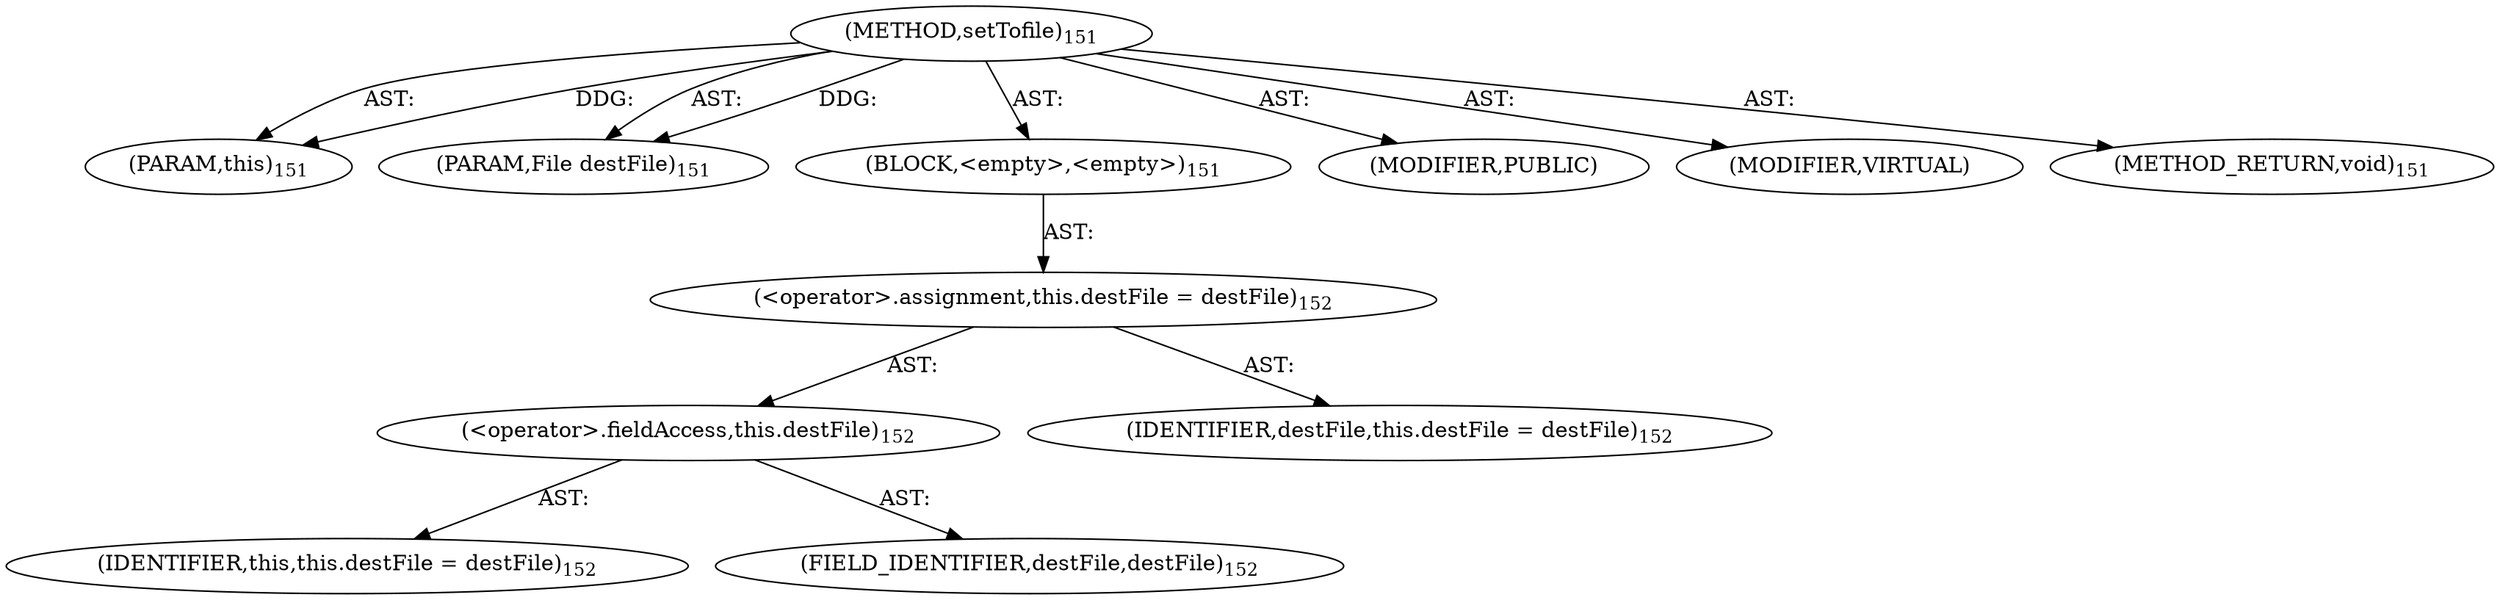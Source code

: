 digraph "setTofile" {  
"111669149699" [label = <(METHOD,setTofile)<SUB>151</SUB>> ]
"115964116993" [label = <(PARAM,this)<SUB>151</SUB>> ]
"115964117014" [label = <(PARAM,File destFile)<SUB>151</SUB>> ]
"25769803779" [label = <(BLOCK,&lt;empty&gt;,&lt;empty&gt;)<SUB>151</SUB>> ]
"30064771137" [label = <(&lt;operator&gt;.assignment,this.destFile = destFile)<SUB>152</SUB>> ]
"30064771138" [label = <(&lt;operator&gt;.fieldAccess,this.destFile)<SUB>152</SUB>> ]
"68719476737" [label = <(IDENTIFIER,this,this.destFile = destFile)<SUB>152</SUB>> ]
"55834574878" [label = <(FIELD_IDENTIFIER,destFile,destFile)<SUB>152</SUB>> ]
"68719476804" [label = <(IDENTIFIER,destFile,this.destFile = destFile)<SUB>152</SUB>> ]
"133143986203" [label = <(MODIFIER,PUBLIC)> ]
"133143986204" [label = <(MODIFIER,VIRTUAL)> ]
"128849018883" [label = <(METHOD_RETURN,void)<SUB>151</SUB>> ]
  "111669149699" -> "115964116993"  [ label = "AST: "] 
  "111669149699" -> "115964117014"  [ label = "AST: "] 
  "111669149699" -> "25769803779"  [ label = "AST: "] 
  "111669149699" -> "133143986203"  [ label = "AST: "] 
  "111669149699" -> "133143986204"  [ label = "AST: "] 
  "111669149699" -> "128849018883"  [ label = "AST: "] 
  "25769803779" -> "30064771137"  [ label = "AST: "] 
  "30064771137" -> "30064771138"  [ label = "AST: "] 
  "30064771137" -> "68719476804"  [ label = "AST: "] 
  "30064771138" -> "68719476737"  [ label = "AST: "] 
  "30064771138" -> "55834574878"  [ label = "AST: "] 
  "111669149699" -> "115964116993"  [ label = "DDG: "] 
  "111669149699" -> "115964117014"  [ label = "DDG: "] 
}
